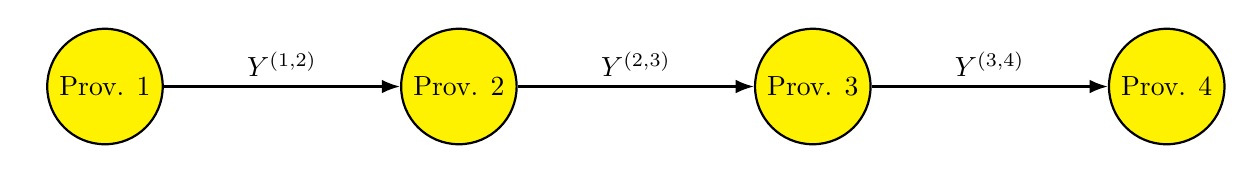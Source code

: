\tikzstyle{var} = [
draw,circle,
minimum size=10pt]

\tikzstyle{agent} = [
draw, circle,
fill=yellow,
minimum size=10pt]

\begin{tikzpicture}[-{Latex[scale=1]}, thick]

    \node [agent] (one) {Prov. $1$};
    \node [agent, right = 3cm of one] (two) {Prov. $2$};
    \node [agent, right = 3cm of two] (three) {Prov. $3$};
    \node [agent, right = 3cm of three] (four) {Prov. $4$};


    \path
    (one) edge [] node [above] {$Y^{(1, 2)}$} (two)
    (two) edge [] node [above] {$Y^{(2, 3)}$} (three)
    (three) edge [] node [above] {$Y^{(3, 4)}$} (four);

\end{tikzpicture}